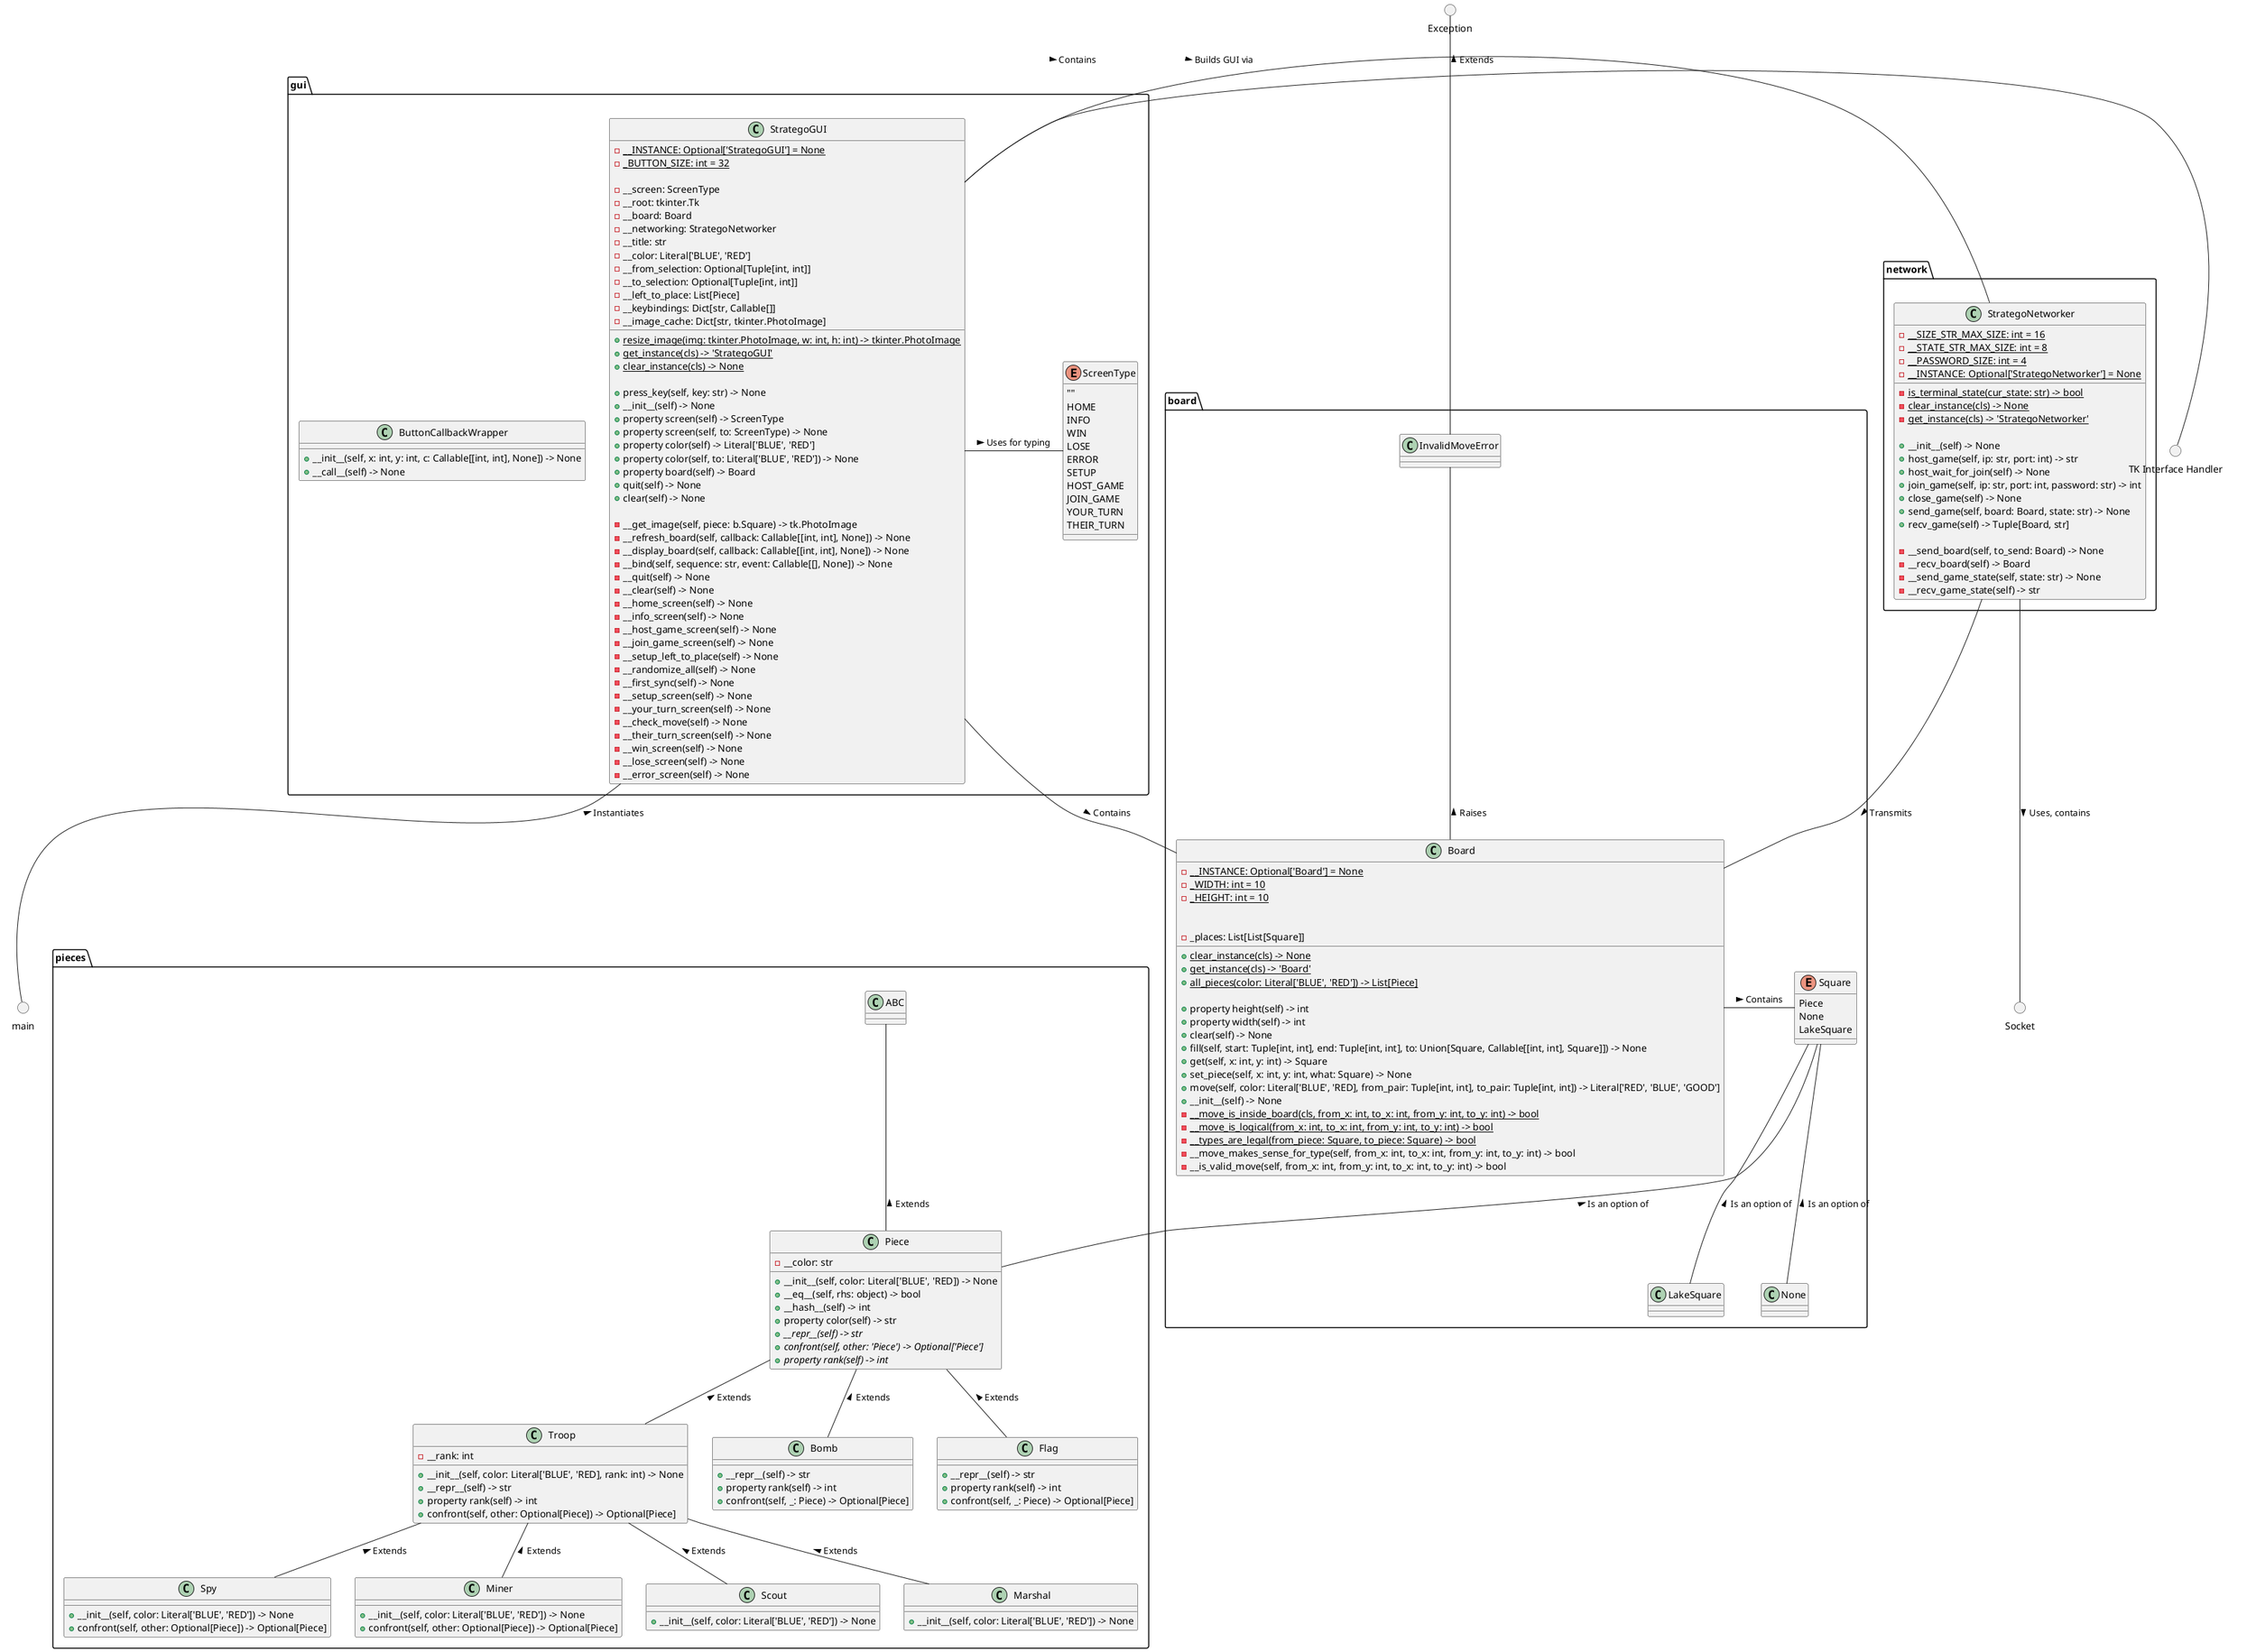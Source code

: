 @startuml final_class_diagram

() Exception
() Socket
() "TK Interface Handler" as Tk

folder board {
    class LakeSquare {}
    class InvalidMoveError {}
    InvalidMoveError -u- Exception : Extends >

    enum Square {
        Piece
        None
        LakeSquare
    }
    None -u- Square : Is an option of >
    LakeSquare -u- Square : Is an option of >

    class Board {
        {static} - __INSTANCE: Optional['Board'] = None
        {static} - _WIDTH: int = 10
        {static} - _HEIGHT: int = 10
        {static} + clear_instance(cls) -> None
        {static} + get_instance(cls) -> 'Board'
        {static} + all_pieces(color: Literal['BLUE', 'RED']) -> List[Piece]

        + property height(self) -> int
        + property width(self) -> int
        + clear(self) -> None
        + fill(self, start: Tuple[int, int], end: Tuple[int, int], to: Union[Square, Callable[[int, int], Square]]) -> None
        + get(self, x: int, y: int) -> Square
        + set_piece(self, x: int, y: int, what: Square) -> None
        + move(self, color: Literal['BLUE', 'RED], from_pair: Tuple[int, int], to_pair: Tuple[int, int]) -> Literal['RED', 'BLUE', 'GOOD']
        + __init__(self) -> None

        - _places: List[List[Square]]

        {static} - __move_is_inside_board(cls, from_x: int, to_x: int, from_y: int, to_y: int) -> bool
        {static} - __move_is_logical(from_x: int, to_x: int, from_y: int, to_y: int) -> bool
        {static} - __types_are_legal(from_piece: Square, to_piece: Square) -> bool
        - __move_makes_sense_for_type(self, from_x: int, to_x: int, from_y: int, to_y: int) -> bool
        - __is_valid_move(self, from_x: int, from_y: int, to_x: int, to_y: int) -> bool
    }
    Board - Square : Contains >
    Board -u- InvalidMoveError : Raises >
}

folder network {
    class StrategoNetworker {
        {static} - __SIZE_STR_MAX_SIZE: int = 16
        {static} - __STATE_STR_MAX_SIZE: int = 8
        {static} - __PASSWORD_SIZE: int = 4
        {static} - __INSTANCE: Optional['StrategoNetworker'] = None

        {static} - is_terminal_state(cur_state: str) -> bool
        {static} - clear_instance(cls) -> None
        {static} - get_instance(cls) -> 'StrategoNetworker'

        + __init__(self) -> None
        + host_game(self, ip: str, port: int) -> str
        + host_wait_for_join(self) -> None
        + join_game(self, ip: str, port: int, password: str) -> int
        + close_game(self) -> None
        + send_game(self, board: Board, state: str) -> None
        + recv_game(self) -> Tuple[Board, str]

        - __send_board(self, to_send: Board) -> None
        - __recv_board(self) -> Board
        - __send_game_state(self, state: str) -> None
        - __recv_game_state(self) -> str
    }
    StrategoNetworker -- Board : Transmits >
    StrategoNetworker -- Socket : Uses, contains >
}

folder gui {
    enum ScreenType {
        ""
        HOME
        INFO
        WIN
        LOSE
        ERROR
        SETUP
        HOST_GAME
        JOIN_GAME
        YOUR_TURN
        THEIR_TURN
    }

    class ButtonCallbackWrapper {
        + __init__(self, x: int, y: int, c: Callable[[int, int], None]) -> None
        + __call__(self) -> None
    }

    class StrategoGUI {
        {static} + resize_image(img: tkinter.PhotoImage, w: int, h: int) -> tkinter.PhotoImage
        {static} + get_instance(cls) -> 'StrategoGUI'
        {static} + clear_instance(cls) -> None

        + press_key(self, key: str) -> None
        + __init__(self) -> None
        + property screen(self) -> ScreenType
        + property screen(self, to: ScreenType) -> None
        + property color(self) -> Literal['BLUE', 'RED']
        + property color(self, to: Literal['BLUE', 'RED']) -> None
        + property board(self) -> Board
        + quit(self) -> None
        + clear(self) -> None

        - __get_image(self, piece: b.Square) -> tk.PhotoImage
        - __refresh_board(self, callback: Callable[[int, int], None]) -> None
        - __display_board(self, callback: Callable[[int, int], None]) -> None
        - __bind(self, sequence: str, event: Callable[[], None]) -> None
        - __quit(self) -> None
        - __clear(self) -> None
        - __home_screen(self) -> None
        - __info_screen(self) -> None
        - __host_game_screen(self) -> None
        - __join_game_screen(self) -> None
        - __setup_left_to_place(self) -> None
        - __randomize_all(self) -> None
        - __first_sync(self) -> None
        - __setup_screen(self) -> None
        - __your_turn_screen(self) -> None
        - __check_move(self) -> None
        - __their_turn_screen(self) -> None
        - __win_screen(self) -> None
        - __lose_screen(self) -> None
        - __error_screen(self) -> None

        {static} - __INSTANCE: Optional['StrategoGUI'] = None
        {static} - _BUTTON_SIZE: int = 32

        - __screen: ScreenType
        - __root: tkinter.Tk
        - __board: Board
        - __networking: StrategoNetworker
        - __title: str
        - __color: Literal['BLUE', 'RED']
        - __from_selection: Optional[Tuple[int, int]]
        - __to_selection: Optional[Tuple[int, int]]
        - __left_to_place: List[Piece]
        - __keybindings: Dict[str, Callable[]]
        - __image_cache: Dict[str, tkinter.PhotoImage]
    }
    StrategoGUI - ScreenType : Uses for typing >
    StrategoGUI - Board : Contains >
    StrategoGUI - StrategoNetworker : Contains >
    StrategoGUI - Tk : Builds GUI via >
}

folder pieces {
    class ABC {}

    class Piece {
        + __init__(self, color: Literal['BLUE', 'RED]) -> None
        + __eq__(self, rhs: object) -> bool
        + __hash__(self) -> int
        + property color(self) -> str
        {abstract} + __repr__(self) -> str
        {abstract} + confront(self, other: 'Piece') -> Optional['Piece']
        {abstract} + property rank(self) -> int

        - __color: str
    }
    Piece -u- ABC : Extends >
    Piece -u- Square : Is an option of >

    class Bomb {
        + __repr__(self) -> str
        + property rank(self) -> int
        + confront(self, _: Piece) -> Optional[Piece]
    }
    class Flag {
        + __repr__(self) -> str
        + property rank(self) -> int
        + confront(self, _: Piece) -> Optional[Piece]
    }
    class Troop {
        + __init__(self, color: Literal['BLUE', 'RED], rank: int) -> None
        + __repr__(self) -> str
        + property rank(self) -> int
        + confront(self, other: Optional[Piece]) -> Optional[Piece]

        - __rank: int
    }
    Flag -u- Piece : Extends >
    Bomb -u- Piece : Extends >
    Troop -u- Piece : Extends >

    class Spy {
        + __init__(self, color: Literal['BLUE', 'RED']) -> None
        + confront(self, other: Optional[Piece]) -> Optional[Piece]
    }
    class Miner {
        + __init__(self, color: Literal['BLUE', 'RED']) -> None
        + confront(self, other: Optional[Piece]) -> Optional[Piece]
    }
    class Scout {
        + __init__(self, color: Literal['BLUE', 'RED']) -> None
    }
    class Marshal {
        + __init__(self, color: Literal['BLUE', 'RED']) -> None
    }
    Spy -u- Troop : Extends >
    Scout -u- Troop : Extends >
    Miner -u- Troop : Extends >
    Marshal -u- Troop : Extends >
}

() main
main -u- StrategoGUI : Instantiates >

@enduml
